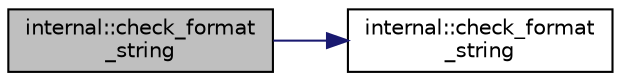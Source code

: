digraph "internal::check_format_string"
{
  edge [fontname="Helvetica",fontsize="10",labelfontname="Helvetica",labelfontsize="10"];
  node [fontname="Helvetica",fontsize="10",shape=record];
  rankdir="LR";
  Node1 [label="internal::check_format\l_string",height=0.2,width=0.4,color="black", fillcolor="grey75", style="filled" fontcolor="black"];
  Node1 -> Node2 [color="midnightblue",fontsize="10",style="solid",fontname="Helvetica"];
  Node2 [label="internal::check_format\l_string",height=0.2,width=0.4,color="black", fillcolor="white", style="filled",URL="$namespaceinternal.html#a14d62818b14fe8556fdb1718e12fd1ab"];
}
